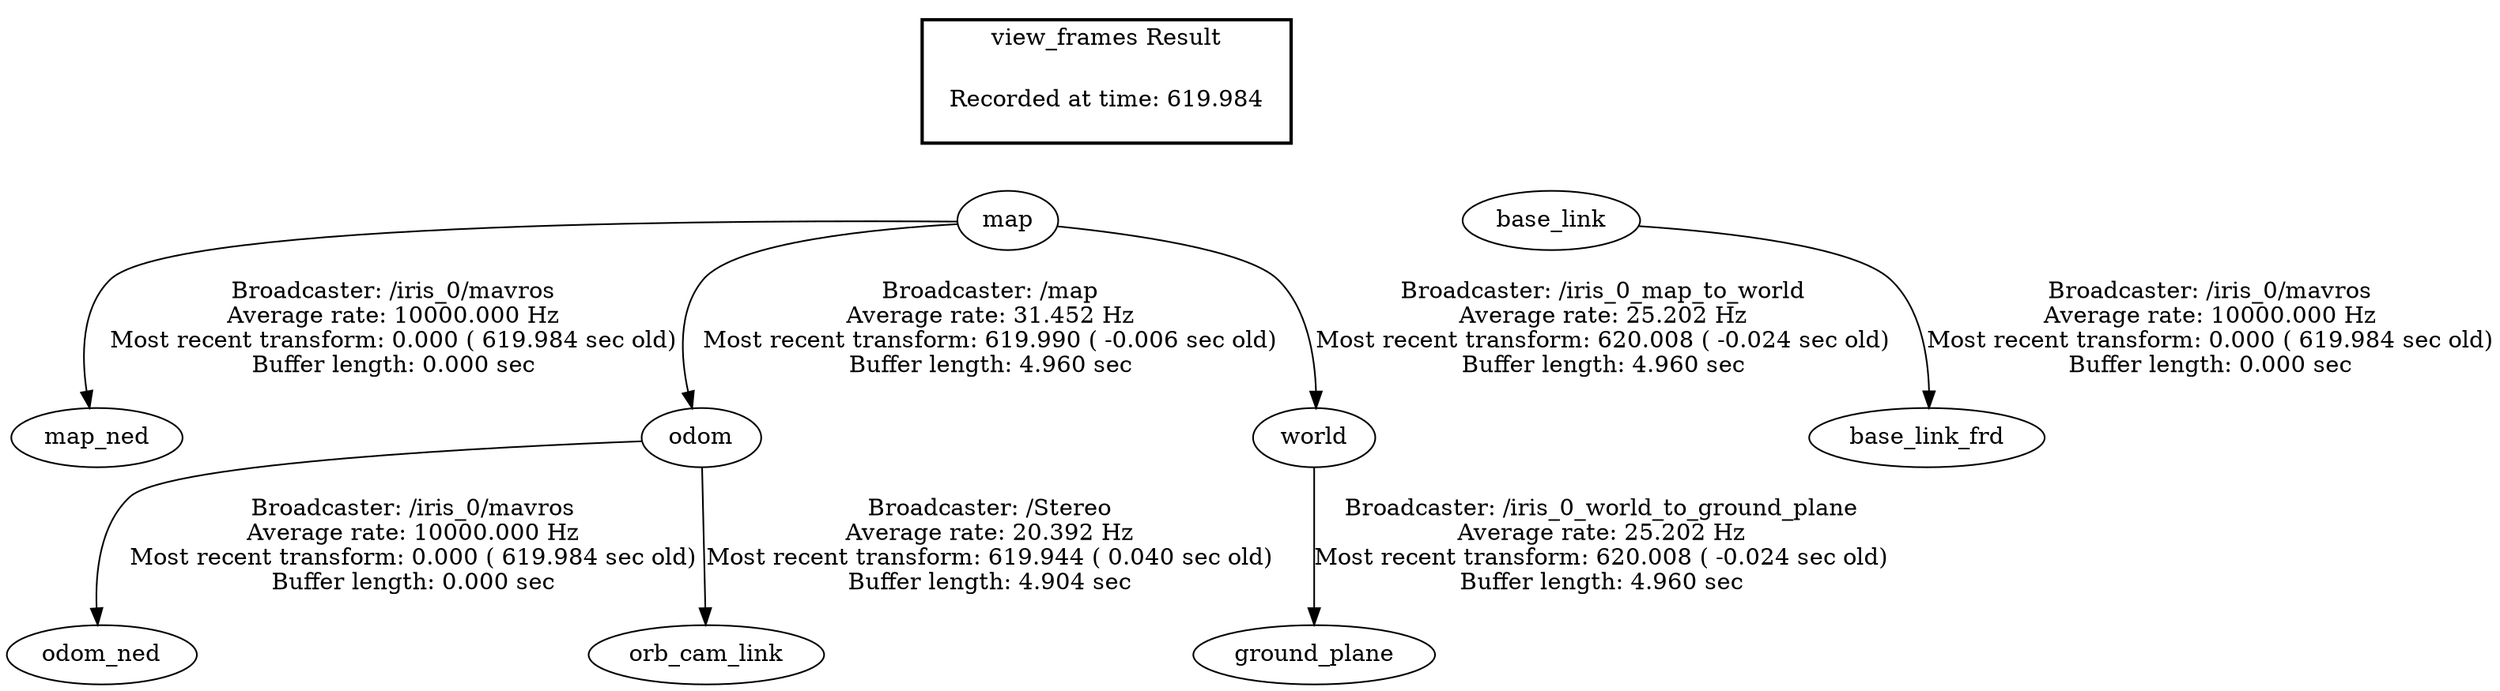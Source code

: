 digraph G {
"map" -> "map_ned"[label="Broadcaster: /iris_0/mavros\nAverage rate: 10000.000 Hz\nMost recent transform: 0.000 ( 619.984 sec old)\nBuffer length: 0.000 sec\n"];
"odom" -> "odom_ned"[label="Broadcaster: /iris_0/mavros\nAverage rate: 10000.000 Hz\nMost recent transform: 0.000 ( 619.984 sec old)\nBuffer length: 0.000 sec\n"];
"map" -> "odom"[label="Broadcaster: /map\nAverage rate: 31.452 Hz\nMost recent transform: 619.990 ( -0.006 sec old)\nBuffer length: 4.960 sec\n"];
"base_link" -> "base_link_frd"[label="Broadcaster: /iris_0/mavros\nAverage rate: 10000.000 Hz\nMost recent transform: 0.000 ( 619.984 sec old)\nBuffer length: 0.000 sec\n"];
"map" -> "world"[label="Broadcaster: /iris_0_map_to_world\nAverage rate: 25.202 Hz\nMost recent transform: 620.008 ( -0.024 sec old)\nBuffer length: 4.960 sec\n"];
"world" -> "ground_plane"[label="Broadcaster: /iris_0_world_to_ground_plane\nAverage rate: 25.202 Hz\nMost recent transform: 620.008 ( -0.024 sec old)\nBuffer length: 4.960 sec\n"];
"odom" -> "orb_cam_link"[label="Broadcaster: /Stereo\nAverage rate: 20.392 Hz\nMost recent transform: 619.944 ( 0.040 sec old)\nBuffer length: 4.904 sec\n"];
edge [style=invis];
 subgraph cluster_legend { style=bold; color=black; label ="view_frames Result";
"Recorded at time: 619.984"[ shape=plaintext ] ;
 }->"map";
edge [style=invis];
 subgraph cluster_legend { style=bold; color=black; label ="view_frames Result";
"Recorded at time: 619.984"[ shape=plaintext ] ;
 }->"base_link";
}